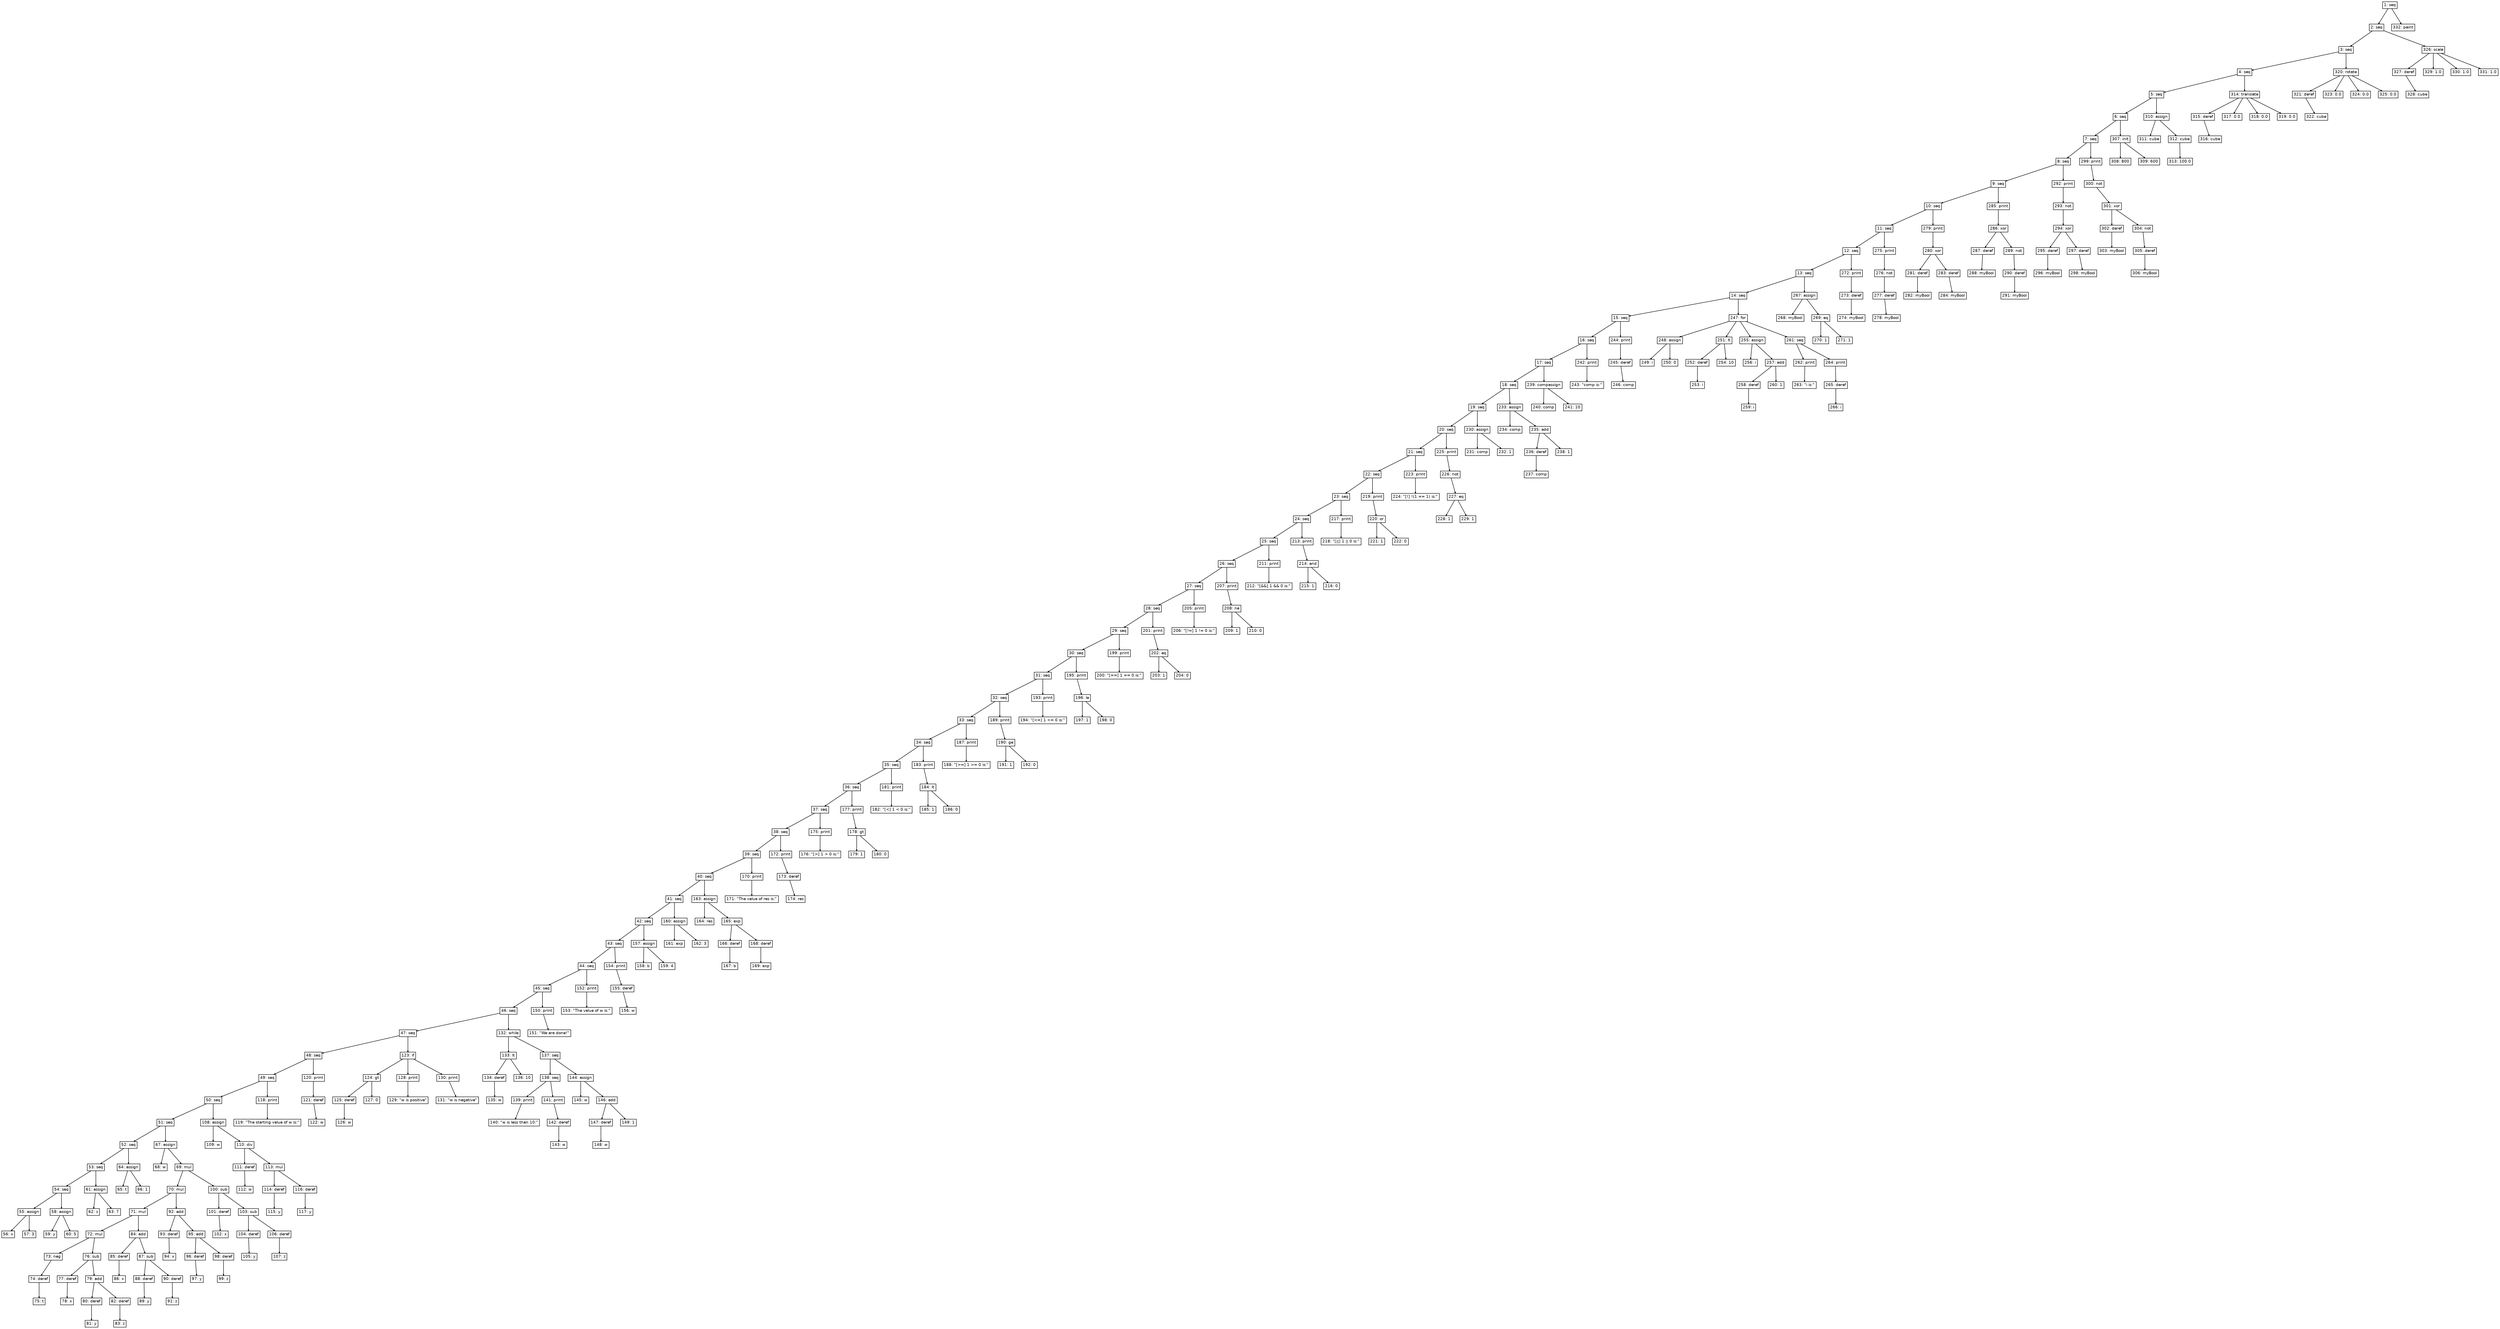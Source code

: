digraph "RDT" {
node[fontname=Helvetica fontsize=9 shape=box height = 0 width = 0 margin= 0.04]
graph[ordering=out]
edge[arrowsize = 0.3]

"1"  [label="1: seq"]
"1"->"2"
"2"  [label="2: seq"]
"2"->"3"
"3"  [label="3: seq"]
"3"->"4"
"4"  [label="4: seq"]
"4"->"5"
"5"  [label="5: seq"]
"5"->"6"
"6"  [label="6: seq"]
"6"->"7"
"7"  [label="7: seq"]
"7"->"8"
"8"  [label="8: seq"]
"8"->"9"
"9"  [label="9: seq"]
"9"->"10"
"10"  [label="10: seq"]
"10"->"11"
"11"  [label="11: seq"]
"11"->"12"
"12"  [label="12: seq"]
"12"->"13"
"13"  [label="13: seq"]
"13"->"14"
"14"  [label="14: seq"]
"14"->"15"
"15"  [label="15: seq"]
"15"->"16"
"16"  [label="16: seq"]
"16"->"17"
"17"  [label="17: seq"]
"17"->"18"
"18"  [label="18: seq"]
"18"->"19"
"19"  [label="19: seq"]
"19"->"20"
"20"  [label="20: seq"]
"20"->"21"
"21"  [label="21: seq"]
"21"->"22"
"22"  [label="22: seq"]
"22"->"23"
"23"  [label="23: seq"]
"23"->"24"
"24"  [label="24: seq"]
"24"->"25"
"25"  [label="25: seq"]
"25"->"26"
"26"  [label="26: seq"]
"26"->"27"
"27"  [label="27: seq"]
"27"->"28"
"28"  [label="28: seq"]
"28"->"29"
"29"  [label="29: seq"]
"29"->"30"
"30"  [label="30: seq"]
"30"->"31"
"31"  [label="31: seq"]
"31"->"32"
"32"  [label="32: seq"]
"32"->"33"
"33"  [label="33: seq"]
"33"->"34"
"34"  [label="34: seq"]
"34"->"35"
"35"  [label="35: seq"]
"35"->"36"
"36"  [label="36: seq"]
"36"->"37"
"37"  [label="37: seq"]
"37"->"38"
"38"  [label="38: seq"]
"38"->"39"
"39"  [label="39: seq"]
"39"->"40"
"40"  [label="40: seq"]
"40"->"41"
"41"  [label="41: seq"]
"41"->"42"
"42"  [label="42: seq"]
"42"->"43"
"43"  [label="43: seq"]
"43"->"44"
"44"  [label="44: seq"]
"44"->"45"
"45"  [label="45: seq"]
"45"->"46"
"46"  [label="46: seq"]
"46"->"47"
"47"  [label="47: seq"]
"47"->"48"
"48"  [label="48: seq"]
"48"->"49"
"49"  [label="49: seq"]
"49"->"50"
"50"  [label="50: seq"]
"50"->"51"
"51"  [label="51: seq"]
"51"->"52"
"52"  [label="52: seq"]
"52"->"53"
"53"  [label="53: seq"]
"53"->"54"
"54"  [label="54: seq"]
"54"->"55"
"55"  [label="55: assign"]
"55"->"56"
"56"  [label="56: x"]
"55"->"57"
"57"  [label="57: 3"]
"54"->"58"
"58"  [label="58: assign"]
"58"->"59"
"59"  [label="59: y"]
"58"->"60"
"60"  [label="60: 5"]
"53"->"61"
"61"  [label="61: assign"]
"61"->"62"
"62"  [label="62: z"]
"61"->"63"
"63"  [label="63: 7"]
"52"->"64"
"64"  [label="64: assign"]
"64"->"65"
"65"  [label="65: t"]
"64"->"66"
"66"  [label="66: 1"]
"51"->"67"
"67"  [label="67: assign"]
"67"->"68"
"68"  [label="68: w"]
"67"->"69"
"69"  [label="69: mul"]
"69"->"70"
"70"  [label="70: mul"]
"70"->"71"
"71"  [label="71: mul"]
"71"->"72"
"72"  [label="72: mul"]
"72"->"73"
"73"  [label="73: neg"]
"73"->"74"
"74"  [label="74: deref"]
"74"->"75"
"75"  [label="75: t"]
"72"->"76"
"76"  [label="76: sub"]
"76"->"77"
"77"  [label="77: deref"]
"77"->"78"
"78"  [label="78: x"]
"76"->"79"
"79"  [label="79: add"]
"79"->"80"
"80"  [label="80: deref"]
"80"->"81"
"81"  [label="81: y"]
"79"->"82"
"82"  [label="82: deref"]
"82"->"83"
"83"  [label="83: z"]
"71"->"84"
"84"  [label="84: add"]
"84"->"85"
"85"  [label="85: deref"]
"85"->"86"
"86"  [label="86: x"]
"84"->"87"
"87"  [label="87: sub"]
"87"->"88"
"88"  [label="88: deref"]
"88"->"89"
"89"  [label="89: y"]
"87"->"90"
"90"  [label="90: deref"]
"90"->"91"
"91"  [label="91: z"]
"70"->"92"
"92"  [label="92: add"]
"92"->"93"
"93"  [label="93: deref"]
"93"->"94"
"94"  [label="94: x"]
"92"->"95"
"95"  [label="95: add"]
"95"->"96"
"96"  [label="96: deref"]
"96"->"97"
"97"  [label="97: y"]
"95"->"98"
"98"  [label="98: deref"]
"98"->"99"
"99"  [label="99: z"]
"69"->"100"
"100"  [label="100: sub"]
"100"->"101"
"101"  [label="101: deref"]
"101"->"102"
"102"  [label="102: x"]
"100"->"103"
"103"  [label="103: sub"]
"103"->"104"
"104"  [label="104: deref"]
"104"->"105"
"105"  [label="105: y"]
"103"->"106"
"106"  [label="106: deref"]
"106"->"107"
"107"  [label="107: z"]
"50"->"108"
"108"  [label="108: assign"]
"108"->"109"
"109"  [label="109: w"]
"108"->"110"
"110"  [label="110: div"]
"110"->"111"
"111"  [label="111: deref"]
"111"->"112"
"112"  [label="112: w"]
"110"->"113"
"113"  [label="113: mul"]
"113"->"114"
"114"  [label="114: deref"]
"114"->"115"
"115"  [label="115: y"]
"113"->"116"
"116"  [label="116: deref"]
"116"->"117"
"117"  [label="117: y"]
"49"->"118"
"118"  [label="118: print"]
"118"->"119"
"119"  [label="119: \"The starting value of w is:\""]
"48"->"120"
"120"  [label="120: print"]
"120"->"121"
"121"  [label="121: deref"]
"121"->"122"
"122"  [label="122: w"]
"47"->"123"
"123"  [label="123: if"]
"123"->"124"
"124"  [label="124: gt"]
"124"->"125"
"125"  [label="125: deref"]
"125"->"126"
"126"  [label="126: w"]
"124"->"127"
"127"  [label="127: 0"]
"123"->"128"
"128"  [label="128: print"]
"128"->"129"
"129"  [label="129: \"w is positive\""]
"123"->"130"
"130"  [label="130: print"]
"130"->"131"
"131"  [label="131: \"w is negative\""]
"46"->"132"
"132"  [label="132: while"]
"132"->"133"
"133"  [label="133: lt"]
"133"->"134"
"134"  [label="134: deref"]
"134"->"135"
"135"  [label="135: w"]
"133"->"136"
"136"  [label="136: 10"]
"132"->"137"
"137"  [label="137: seq"]
"137"->"138"
"138"  [label="138: seq"]
"138"->"139"
"139"  [label="139: print"]
"139"->"140"
"140"  [label="140: \"w is less than 10:\""]
"138"->"141"
"141"  [label="141: print"]
"141"->"142"
"142"  [label="142: deref"]
"142"->"143"
"143"  [label="143: w"]
"137"->"144"
"144"  [label="144: assign"]
"144"->"145"
"145"  [label="145: w"]
"144"->"146"
"146"  [label="146: add"]
"146"->"147"
"147"  [label="147: deref"]
"147"->"148"
"148"  [label="148: w"]
"146"->"149"
"149"  [label="149: 1"]
"45"->"150"
"150"  [label="150: print"]
"150"->"151"
"151"  [label="151: \"We are done!\""]
"44"->"152"
"152"  [label="152: print"]
"152"->"153"
"153"  [label="153: \"The value of w is:\""]
"43"->"154"
"154"  [label="154: print"]
"154"->"155"
"155"  [label="155: deref"]
"155"->"156"
"156"  [label="156: w"]
"42"->"157"
"157"  [label="157: assign"]
"157"->"158"
"158"  [label="158: b"]
"157"->"159"
"159"  [label="159: 4"]
"41"->"160"
"160"  [label="160: assign"]
"160"->"161"
"161"  [label="161: exp"]
"160"->"162"
"162"  [label="162: 3"]
"40"->"163"
"163"  [label="163: assign"]
"163"->"164"
"164"  [label="164: res"]
"163"->"165"
"165"  [label="165: exp"]
"165"->"166"
"166"  [label="166: deref"]
"166"->"167"
"167"  [label="167: b"]
"165"->"168"
"168"  [label="168: deref"]
"168"->"169"
"169"  [label="169: exp"]
"39"->"170"
"170"  [label="170: print"]
"170"->"171"
"171"  [label="171: \"The value of res is:\""]
"38"->"172"
"172"  [label="172: print"]
"172"->"173"
"173"  [label="173: deref"]
"173"->"174"
"174"  [label="174: res"]
"37"->"175"
"175"  [label="175: print"]
"175"->"176"
"176"  [label="176: \"[>] 1 > 0 is:\""]
"36"->"177"
"177"  [label="177: print"]
"177"->"178"
"178"  [label="178: gt"]
"178"->"179"
"179"  [label="179: 1"]
"178"->"180"
"180"  [label="180: 0"]
"35"->"181"
"181"  [label="181: print"]
"181"->"182"
"182"  [label="182: \"[<] 1 < 0 is:\""]
"34"->"183"
"183"  [label="183: print"]
"183"->"184"
"184"  [label="184: lt"]
"184"->"185"
"185"  [label="185: 1"]
"184"->"186"
"186"  [label="186: 0"]
"33"->"187"
"187"  [label="187: print"]
"187"->"188"
"188"  [label="188: \"[>=] 1 >= 0 is:\""]
"32"->"189"
"189"  [label="189: print"]
"189"->"190"
"190"  [label="190: ge"]
"190"->"191"
"191"  [label="191: 1"]
"190"->"192"
"192"  [label="192: 0"]
"31"->"193"
"193"  [label="193: print"]
"193"->"194"
"194"  [label="194: \"[<=] 1 <= 0 is:\""]
"30"->"195"
"195"  [label="195: print"]
"195"->"196"
"196"  [label="196: le"]
"196"->"197"
"197"  [label="197: 1"]
"196"->"198"
"198"  [label="198: 0"]
"29"->"199"
"199"  [label="199: print"]
"199"->"200"
"200"  [label="200: \"[==] 1 == 0 is:\""]
"28"->"201"
"201"  [label="201: print"]
"201"->"202"
"202"  [label="202: eq"]
"202"->"203"
"203"  [label="203: 1"]
"202"->"204"
"204"  [label="204: 0"]
"27"->"205"
"205"  [label="205: print"]
"205"->"206"
"206"  [label="206: \"[!=] 1 != 0 is:\""]
"26"->"207"
"207"  [label="207: print"]
"207"->"208"
"208"  [label="208: ne"]
"208"->"209"
"209"  [label="209: 1"]
"208"->"210"
"210"  [label="210: 0"]
"25"->"211"
"211"  [label="211: print"]
"211"->"212"
"212"  [label="212: \"[&&] 1 && 0 is:\""]
"24"->"213"
"213"  [label="213: print"]
"213"->"214"
"214"  [label="214: and"]
"214"->"215"
"215"  [label="215: 1"]
"214"->"216"
"216"  [label="216: 0"]
"23"->"217"
"217"  [label="217: print"]
"217"->"218"
"218"  [label="218: \"[||] 1 || 0 is:\""]
"22"->"219"
"219"  [label="219: print"]
"219"->"220"
"220"  [label="220: or"]
"220"->"221"
"221"  [label="221: 1"]
"220"->"222"
"222"  [label="222: 0"]
"21"->"223"
"223"  [label="223: print"]
"223"->"224"
"224"  [label="224: \"[!] !(1 == 1) is:\""]
"20"->"225"
"225"  [label="225: print"]
"225"->"226"
"226"  [label="226: not"]
"226"->"227"
"227"  [label="227: eq"]
"227"->"228"
"228"  [label="228: 1"]
"227"->"229"
"229"  [label="229: 1"]
"19"->"230"
"230"  [label="230: assign"]
"230"->"231"
"231"  [label="231: comp"]
"230"->"232"
"232"  [label="232: 1"]
"18"->"233"
"233"  [label="233: assign"]
"233"->"234"
"234"  [label="234: comp"]
"233"->"235"
"235"  [label="235: add"]
"235"->"236"
"236"  [label="236: deref"]
"236"->"237"
"237"  [label="237: comp"]
"235"->"238"
"238"  [label="238: 1"]
"17"->"239"
"239"  [label="239: compassign"]
"239"->"240"
"240"  [label="240: comp"]
"239"->"241"
"241"  [label="241: 10"]
"16"->"242"
"242"  [label="242: print"]
"242"->"243"
"243"  [label="243: \"comp is:\""]
"15"->"244"
"244"  [label="244: print"]
"244"->"245"
"245"  [label="245: deref"]
"245"->"246"
"246"  [label="246: comp"]
"14"->"247"
"247"  [label="247: for"]
"247"->"248"
"248"  [label="248: assign"]
"248"->"249"
"249"  [label="249: i"]
"248"->"250"
"250"  [label="250: 0"]
"247"->"251"
"251"  [label="251: lt"]
"251"->"252"
"252"  [label="252: deref"]
"252"->"253"
"253"  [label="253: i"]
"251"->"254"
"254"  [label="254: 10"]
"247"->"255"
"255"  [label="255: assign"]
"255"->"256"
"256"  [label="256: i"]
"255"->"257"
"257"  [label="257: add"]
"257"->"258"
"258"  [label="258: deref"]
"258"->"259"
"259"  [label="259: i"]
"257"->"260"
"260"  [label="260: 1"]
"247"->"261"
"261"  [label="261: seq"]
"261"->"262"
"262"  [label="262: print"]
"262"->"263"
"263"  [label="263: \"i is:\""]
"261"->"264"
"264"  [label="264: print"]
"264"->"265"
"265"  [label="265: deref"]
"265"->"266"
"266"  [label="266: i"]
"13"->"267"
"267"  [label="267: assign"]
"267"->"268"
"268"  [label="268: myBool"]
"267"->"269"
"269"  [label="269: eq"]
"269"->"270"
"270"  [label="270: 1"]
"269"->"271"
"271"  [label="271: 1"]
"12"->"272"
"272"  [label="272: print"]
"272"->"273"
"273"  [label="273: deref"]
"273"->"274"
"274"  [label="274: myBool"]
"11"->"275"
"275"  [label="275: print"]
"275"->"276"
"276"  [label="276: not"]
"276"->"277"
"277"  [label="277: deref"]
"277"->"278"
"278"  [label="278: myBool"]
"10"->"279"
"279"  [label="279: print"]
"279"->"280"
"280"  [label="280: xor"]
"280"->"281"
"281"  [label="281: deref"]
"281"->"282"
"282"  [label="282: myBool"]
"280"->"283"
"283"  [label="283: deref"]
"283"->"284"
"284"  [label="284: myBool"]
"9"->"285"
"285"  [label="285: print"]
"285"->"286"
"286"  [label="286: xor"]
"286"->"287"
"287"  [label="287: deref"]
"287"->"288"
"288"  [label="288: myBool"]
"286"->"289"
"289"  [label="289: not"]
"289"->"290"
"290"  [label="290: deref"]
"290"->"291"
"291"  [label="291: myBool"]
"8"->"292"
"292"  [label="292: print"]
"292"->"293"
"293"  [label="293: not"]
"293"->"294"
"294"  [label="294: xor"]
"294"->"295"
"295"  [label="295: deref"]
"295"->"296"
"296"  [label="296: myBool"]
"294"->"297"
"297"  [label="297: deref"]
"297"->"298"
"298"  [label="298: myBool"]
"7"->"299"
"299"  [label="299: print"]
"299"->"300"
"300"  [label="300: not"]
"300"->"301"
"301"  [label="301: xor"]
"301"->"302"
"302"  [label="302: deref"]
"302"->"303"
"303"  [label="303: myBool"]
"301"->"304"
"304"  [label="304: not"]
"304"->"305"
"305"  [label="305: deref"]
"305"->"306"
"306"  [label="306: myBool"]
"6"->"307"
"307"  [label="307: init"]
"307"->"308"
"308"  [label="308: 800"]
"307"->"309"
"309"  [label="309: 600"]
"5"->"310"
"310"  [label="310: assign"]
"310"->"311"
"311"  [label="311: cube"]
"310"->"312"
"312"  [label="312: cube"]
"312"->"313"
"313"  [label="313: 100.0"]
"4"->"314"
"314"  [label="314: translate"]
"314"->"315"
"315"  [label="315: deref"]
"315"->"316"
"316"  [label="316: cube"]
"314"->"317"
"317"  [label="317: 0.0"]
"314"->"318"
"318"  [label="318: 0.0"]
"314"->"319"
"319"  [label="319: 0.0"]
"3"->"320"
"320"  [label="320: rotate"]
"320"->"321"
"321"  [label="321: deref"]
"321"->"322"
"322"  [label="322: cube"]
"320"->"323"
"323"  [label="323: 0.0"]
"320"->"324"
"324"  [label="324: 0.0"]
"320"->"325"
"325"  [label="325: 0.0"]
"2"->"326"
"326"  [label="326: scale"]
"326"->"327"
"327"  [label="327: deref"]
"327"->"328"
"328"  [label="328: cube"]
"326"->"329"
"329"  [label="329: 1.0"]
"326"->"330"
"330"  [label="330: 1.0"]
"326"->"331"
"331"  [label="331: 1.0"]
"1"->"332"
"332"  [label="332: paint"]
}